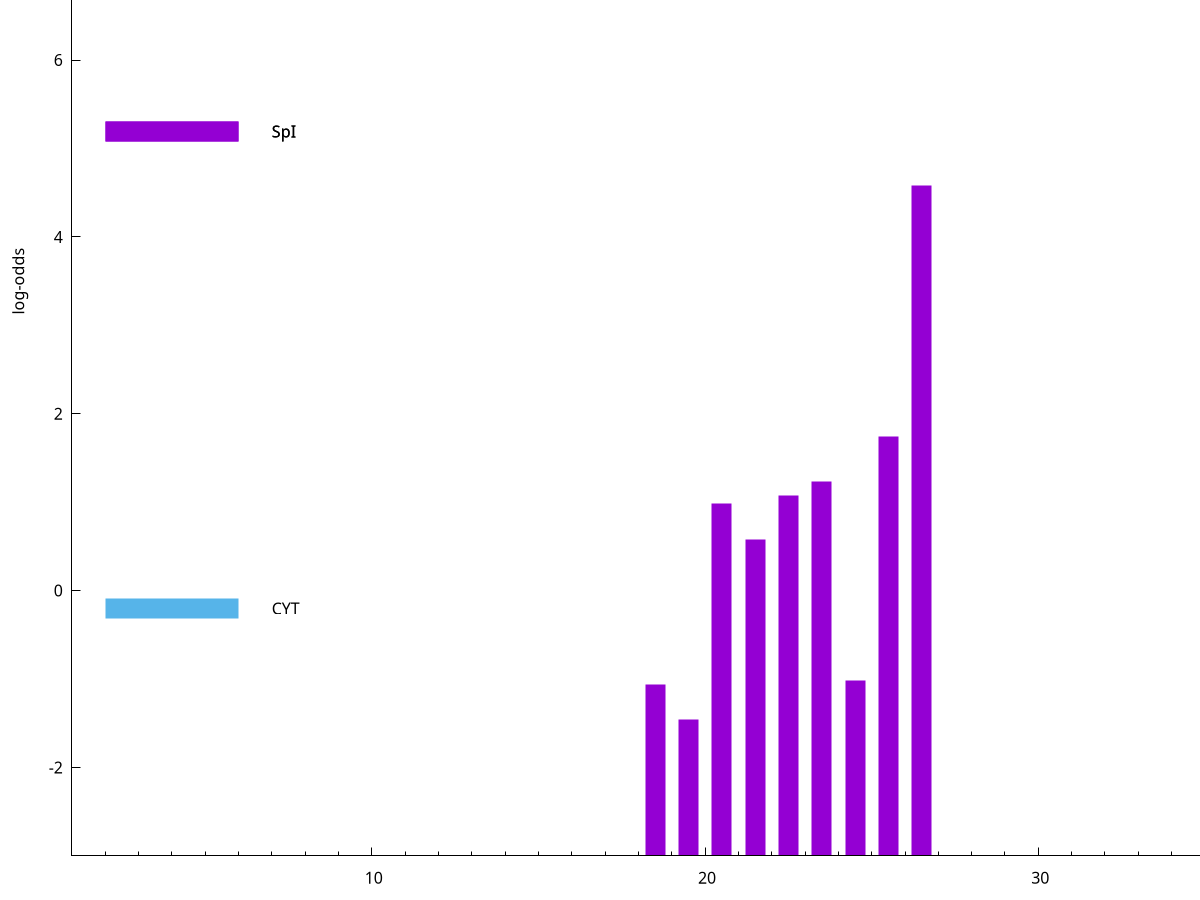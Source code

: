 set title "LipoP predictions for SPy_1798"
set size 2., 1.4
set xrange [1:70] 
set mxtics 10
set yrange [-3:10]
set y2range [0:13]
set ylabel "log-odds"
set term postscript eps color solid "Helvetica" 30
set output "SPy_1798.eps"
set arrow from 2,5.19094 to 6,5.19094 nohead lt 1 lw 20
set label "SpI" at 7,5.19094
set arrow from 2,-0.200913 to 6,-0.200913 nohead lt 3 lw 20
set label "CYT" at 7,-0.200913
set arrow from 2,5.19094 to 6,5.19094 nohead lt 1 lw 20
set label "SpI" at 7,5.19094
# NOTE: The scores below are the log-odds scores with the threshold
# NOTE: subtracted (a hack to make gnuplot make the histogram all
# NOTE: look nice).
plot "-" axes x1y2 title "" with impulses lt 1 lw 20
26.500000 7.578830
25.500000 4.738290
23.500000 4.236660
22.500000 4.079170
20.500000 3.980803
21.500000 3.577838
24.500000 1.985410
18.500000 1.941800
19.500000 1.546410
e
exit
